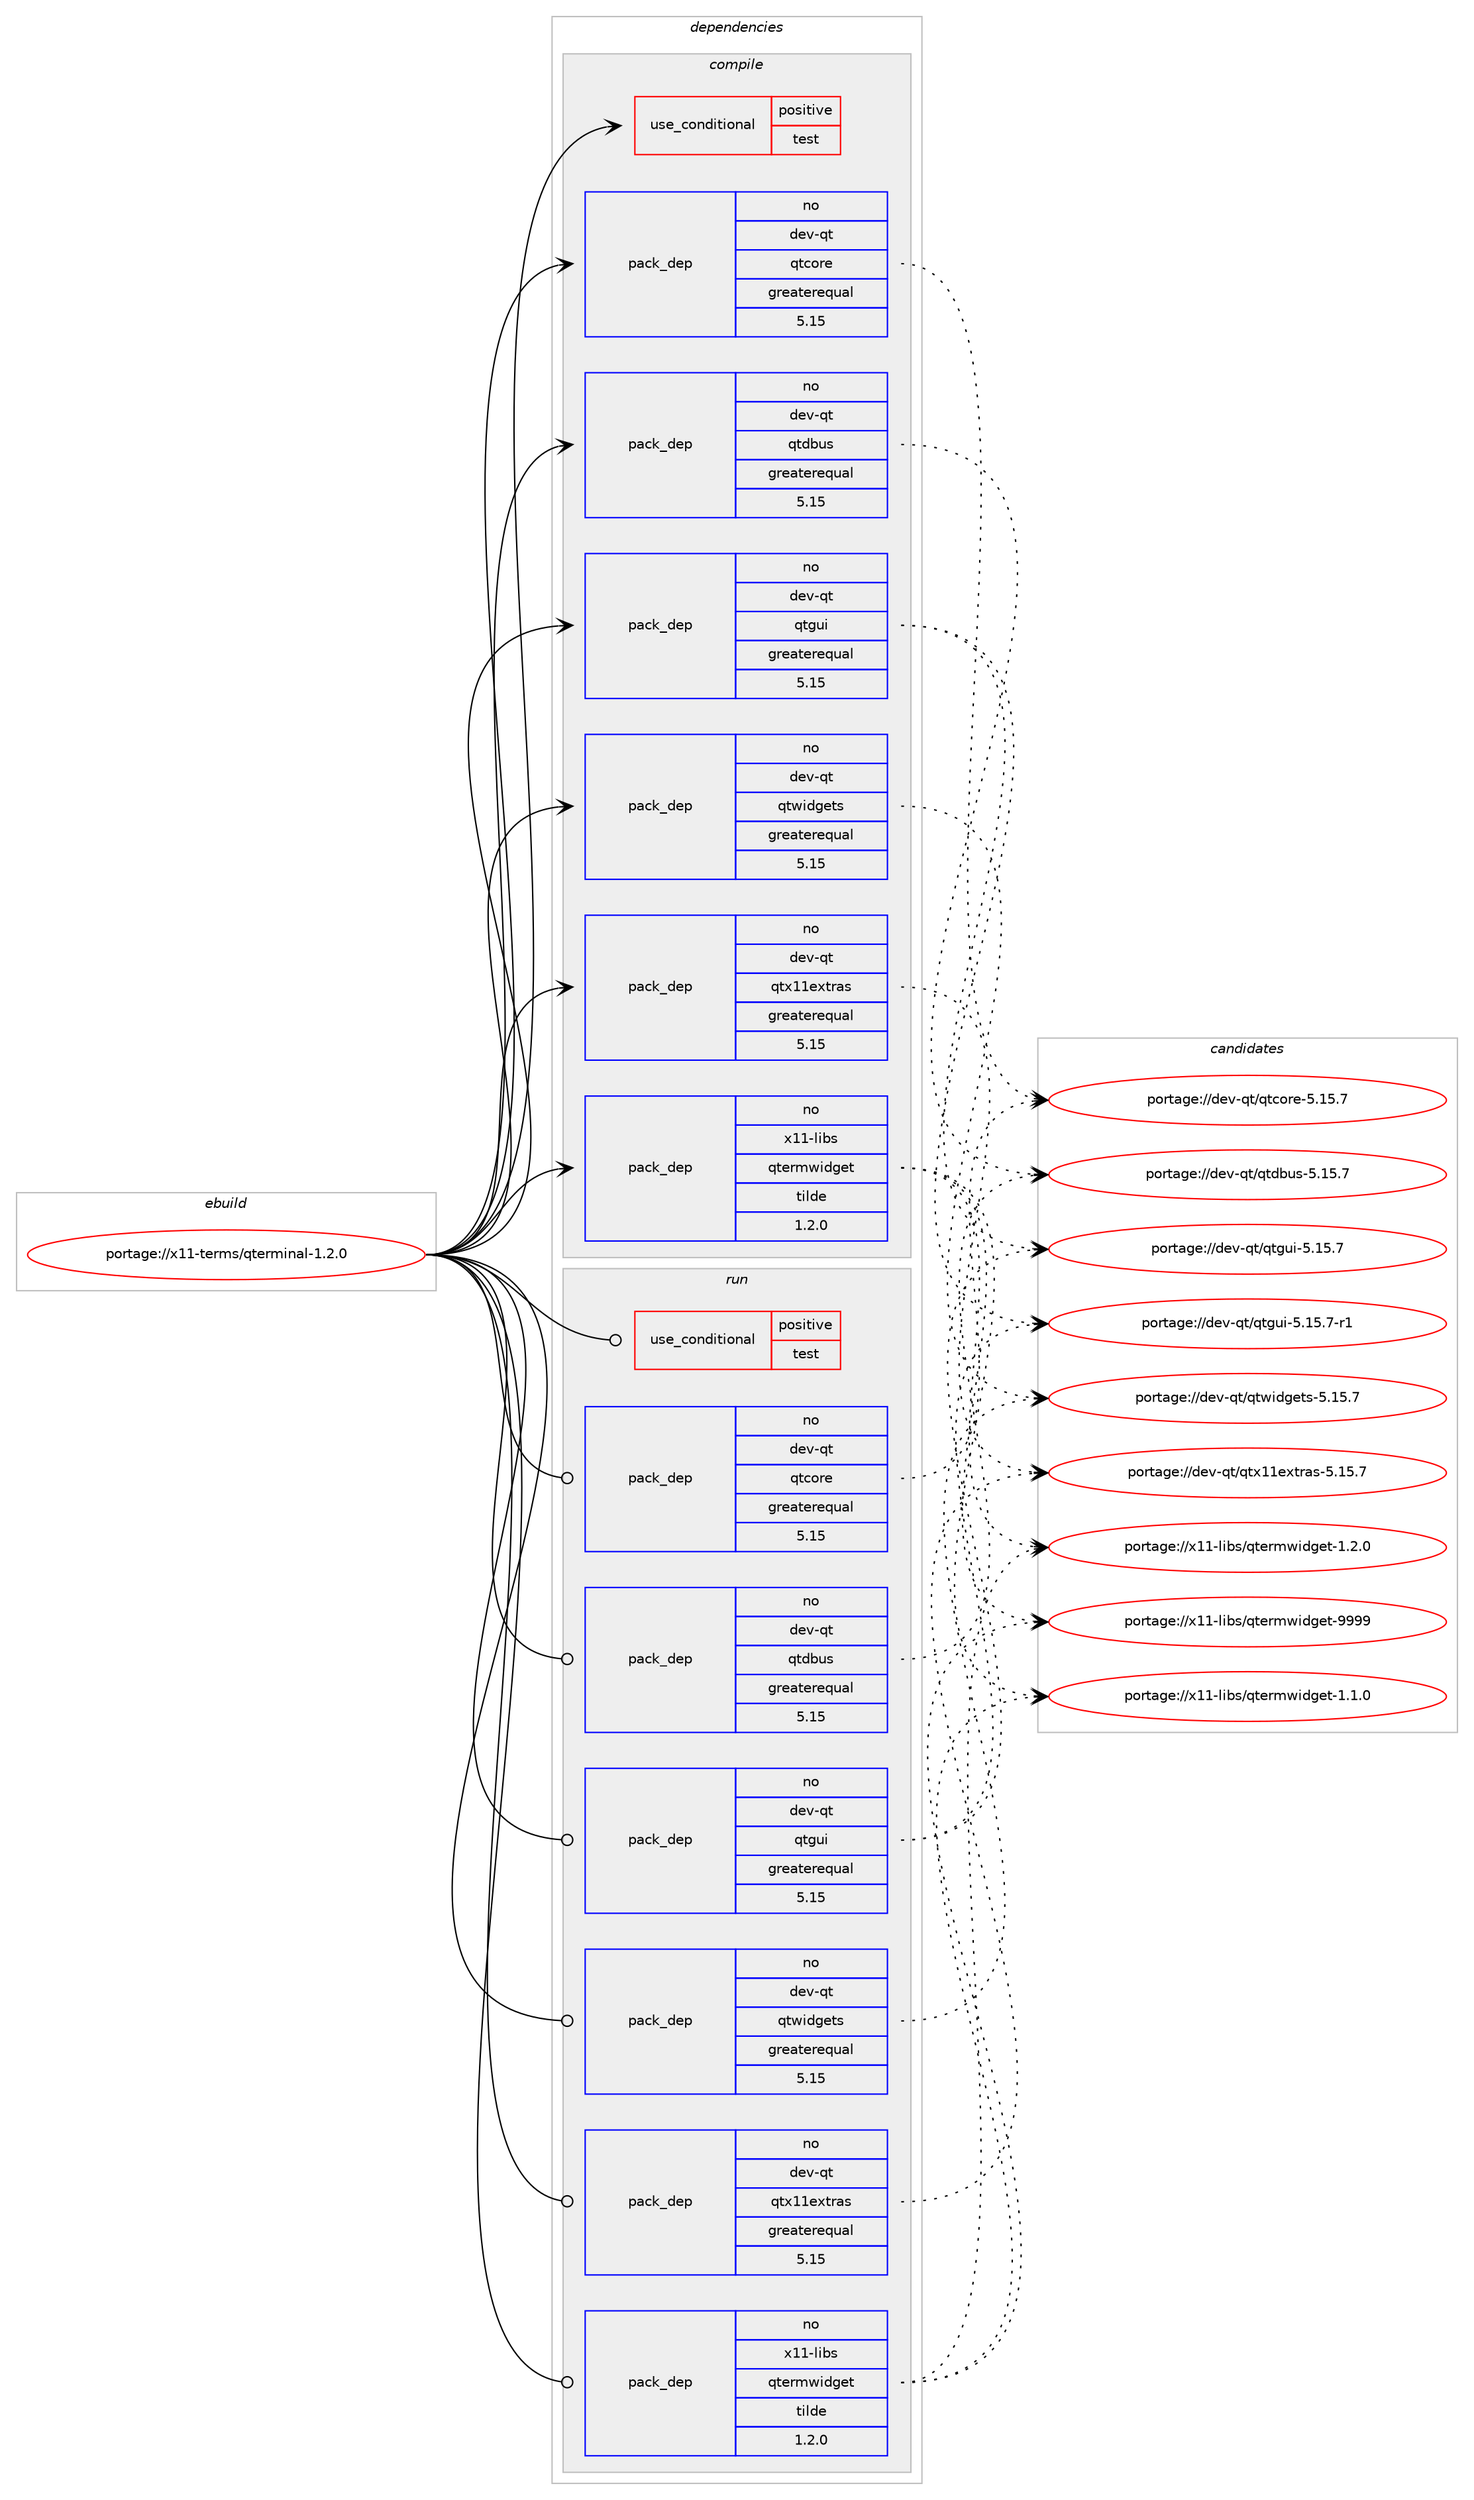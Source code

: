 digraph prolog {

# *************
# Graph options
# *************

newrank=true;
concentrate=true;
compound=true;
graph [rankdir=LR,fontname=Helvetica,fontsize=10,ranksep=1.5];#, ranksep=2.5, nodesep=0.2];
edge  [arrowhead=vee];
node  [fontname=Helvetica,fontsize=10];

# **********
# The ebuild
# **********

subgraph cluster_leftcol {
color=gray;
rank=same;
label=<<i>ebuild</i>>;
id [label="portage://x11-terms/qterminal-1.2.0", color=red, width=4, href="../x11-terms/qterminal-1.2.0.svg"];
}

# ****************
# The dependencies
# ****************

subgraph cluster_midcol {
color=gray;
label=<<i>dependencies</i>>;
subgraph cluster_compile {
fillcolor="#eeeeee";
style=filled;
label=<<i>compile</i>>;
subgraph cond278 {
dependency1809 [label=<<TABLE BORDER="0" CELLBORDER="1" CELLSPACING="0" CELLPADDING="4"><TR><TD ROWSPAN="3" CELLPADDING="10">use_conditional</TD></TR><TR><TD>positive</TD></TR><TR><TD>test</TD></TR></TABLE>>, shape=none, color=red];
# *** BEGIN UNKNOWN DEPENDENCY TYPE (TODO) ***
# dependency1809 -> package_dependency(portage://x11-terms/qterminal-1.2.0,install,no,dev-qt,qttest,none,[,,],[slot(5)],[])
# *** END UNKNOWN DEPENDENCY TYPE (TODO) ***

}
id:e -> dependency1809:w [weight=20,style="solid",arrowhead="vee"];
subgraph pack1490 {
dependency1810 [label=<<TABLE BORDER="0" CELLBORDER="1" CELLSPACING="0" CELLPADDING="4" WIDTH="220"><TR><TD ROWSPAN="6" CELLPADDING="30">pack_dep</TD></TR><TR><TD WIDTH="110">no</TD></TR><TR><TD>dev-qt</TD></TR><TR><TD>qtcore</TD></TR><TR><TD>greaterequal</TD></TR><TR><TD>5.15</TD></TR></TABLE>>, shape=none, color=blue];
}
id:e -> dependency1810:w [weight=20,style="solid",arrowhead="vee"];
subgraph pack1491 {
dependency1811 [label=<<TABLE BORDER="0" CELLBORDER="1" CELLSPACING="0" CELLPADDING="4" WIDTH="220"><TR><TD ROWSPAN="6" CELLPADDING="30">pack_dep</TD></TR><TR><TD WIDTH="110">no</TD></TR><TR><TD>dev-qt</TD></TR><TR><TD>qtdbus</TD></TR><TR><TD>greaterequal</TD></TR><TR><TD>5.15</TD></TR></TABLE>>, shape=none, color=blue];
}
id:e -> dependency1811:w [weight=20,style="solid",arrowhead="vee"];
subgraph pack1492 {
dependency1812 [label=<<TABLE BORDER="0" CELLBORDER="1" CELLSPACING="0" CELLPADDING="4" WIDTH="220"><TR><TD ROWSPAN="6" CELLPADDING="30">pack_dep</TD></TR><TR><TD WIDTH="110">no</TD></TR><TR><TD>dev-qt</TD></TR><TR><TD>qtgui</TD></TR><TR><TD>greaterequal</TD></TR><TR><TD>5.15</TD></TR></TABLE>>, shape=none, color=blue];
}
id:e -> dependency1812:w [weight=20,style="solid",arrowhead="vee"];
subgraph pack1493 {
dependency1813 [label=<<TABLE BORDER="0" CELLBORDER="1" CELLSPACING="0" CELLPADDING="4" WIDTH="220"><TR><TD ROWSPAN="6" CELLPADDING="30">pack_dep</TD></TR><TR><TD WIDTH="110">no</TD></TR><TR><TD>dev-qt</TD></TR><TR><TD>qtwidgets</TD></TR><TR><TD>greaterequal</TD></TR><TR><TD>5.15</TD></TR></TABLE>>, shape=none, color=blue];
}
id:e -> dependency1813:w [weight=20,style="solid",arrowhead="vee"];
subgraph pack1494 {
dependency1814 [label=<<TABLE BORDER="0" CELLBORDER="1" CELLSPACING="0" CELLPADDING="4" WIDTH="220"><TR><TD ROWSPAN="6" CELLPADDING="30">pack_dep</TD></TR><TR><TD WIDTH="110">no</TD></TR><TR><TD>dev-qt</TD></TR><TR><TD>qtx11extras</TD></TR><TR><TD>greaterequal</TD></TR><TR><TD>5.15</TD></TR></TABLE>>, shape=none, color=blue];
}
id:e -> dependency1814:w [weight=20,style="solid",arrowhead="vee"];
# *** BEGIN UNKNOWN DEPENDENCY TYPE (TODO) ***
# id -> package_dependency(portage://x11-terms/qterminal-1.2.0,install,no,x11-libs,libX11,none,[,,],[],[])
# *** END UNKNOWN DEPENDENCY TYPE (TODO) ***

subgraph pack1495 {
dependency1815 [label=<<TABLE BORDER="0" CELLBORDER="1" CELLSPACING="0" CELLPADDING="4" WIDTH="220"><TR><TD ROWSPAN="6" CELLPADDING="30">pack_dep</TD></TR><TR><TD WIDTH="110">no</TD></TR><TR><TD>x11-libs</TD></TR><TR><TD>qtermwidget</TD></TR><TR><TD>tilde</TD></TR><TR><TD>1.2.0</TD></TR></TABLE>>, shape=none, color=blue];
}
id:e -> dependency1815:w [weight=20,style="solid",arrowhead="vee"];
}
subgraph cluster_compileandrun {
fillcolor="#eeeeee";
style=filled;
label=<<i>compile and run</i>>;
}
subgraph cluster_run {
fillcolor="#eeeeee";
style=filled;
label=<<i>run</i>>;
subgraph cond279 {
dependency1816 [label=<<TABLE BORDER="0" CELLBORDER="1" CELLSPACING="0" CELLPADDING="4"><TR><TD ROWSPAN="3" CELLPADDING="10">use_conditional</TD></TR><TR><TD>positive</TD></TR><TR><TD>test</TD></TR></TABLE>>, shape=none, color=red];
# *** BEGIN UNKNOWN DEPENDENCY TYPE (TODO) ***
# dependency1816 -> package_dependency(portage://x11-terms/qterminal-1.2.0,run,no,dev-qt,qttest,none,[,,],[slot(5)],[])
# *** END UNKNOWN DEPENDENCY TYPE (TODO) ***

}
id:e -> dependency1816:w [weight=20,style="solid",arrowhead="odot"];
subgraph pack1496 {
dependency1817 [label=<<TABLE BORDER="0" CELLBORDER="1" CELLSPACING="0" CELLPADDING="4" WIDTH="220"><TR><TD ROWSPAN="6" CELLPADDING="30">pack_dep</TD></TR><TR><TD WIDTH="110">no</TD></TR><TR><TD>dev-qt</TD></TR><TR><TD>qtcore</TD></TR><TR><TD>greaterequal</TD></TR><TR><TD>5.15</TD></TR></TABLE>>, shape=none, color=blue];
}
id:e -> dependency1817:w [weight=20,style="solid",arrowhead="odot"];
subgraph pack1497 {
dependency1818 [label=<<TABLE BORDER="0" CELLBORDER="1" CELLSPACING="0" CELLPADDING="4" WIDTH="220"><TR><TD ROWSPAN="6" CELLPADDING="30">pack_dep</TD></TR><TR><TD WIDTH="110">no</TD></TR><TR><TD>dev-qt</TD></TR><TR><TD>qtdbus</TD></TR><TR><TD>greaterequal</TD></TR><TR><TD>5.15</TD></TR></TABLE>>, shape=none, color=blue];
}
id:e -> dependency1818:w [weight=20,style="solid",arrowhead="odot"];
subgraph pack1498 {
dependency1819 [label=<<TABLE BORDER="0" CELLBORDER="1" CELLSPACING="0" CELLPADDING="4" WIDTH="220"><TR><TD ROWSPAN="6" CELLPADDING="30">pack_dep</TD></TR><TR><TD WIDTH="110">no</TD></TR><TR><TD>dev-qt</TD></TR><TR><TD>qtgui</TD></TR><TR><TD>greaterequal</TD></TR><TR><TD>5.15</TD></TR></TABLE>>, shape=none, color=blue];
}
id:e -> dependency1819:w [weight=20,style="solid",arrowhead="odot"];
subgraph pack1499 {
dependency1820 [label=<<TABLE BORDER="0" CELLBORDER="1" CELLSPACING="0" CELLPADDING="4" WIDTH="220"><TR><TD ROWSPAN="6" CELLPADDING="30">pack_dep</TD></TR><TR><TD WIDTH="110">no</TD></TR><TR><TD>dev-qt</TD></TR><TR><TD>qtwidgets</TD></TR><TR><TD>greaterequal</TD></TR><TR><TD>5.15</TD></TR></TABLE>>, shape=none, color=blue];
}
id:e -> dependency1820:w [weight=20,style="solid",arrowhead="odot"];
subgraph pack1500 {
dependency1821 [label=<<TABLE BORDER="0" CELLBORDER="1" CELLSPACING="0" CELLPADDING="4" WIDTH="220"><TR><TD ROWSPAN="6" CELLPADDING="30">pack_dep</TD></TR><TR><TD WIDTH="110">no</TD></TR><TR><TD>dev-qt</TD></TR><TR><TD>qtx11extras</TD></TR><TR><TD>greaterequal</TD></TR><TR><TD>5.15</TD></TR></TABLE>>, shape=none, color=blue];
}
id:e -> dependency1821:w [weight=20,style="solid",arrowhead="odot"];
# *** BEGIN UNKNOWN DEPENDENCY TYPE (TODO) ***
# id -> package_dependency(portage://x11-terms/qterminal-1.2.0,run,no,x11-libs,libX11,none,[,,],[],[])
# *** END UNKNOWN DEPENDENCY TYPE (TODO) ***

subgraph pack1501 {
dependency1822 [label=<<TABLE BORDER="0" CELLBORDER="1" CELLSPACING="0" CELLPADDING="4" WIDTH="220"><TR><TD ROWSPAN="6" CELLPADDING="30">pack_dep</TD></TR><TR><TD WIDTH="110">no</TD></TR><TR><TD>x11-libs</TD></TR><TR><TD>qtermwidget</TD></TR><TR><TD>tilde</TD></TR><TR><TD>1.2.0</TD></TR></TABLE>>, shape=none, color=blue];
}
id:e -> dependency1822:w [weight=20,style="solid",arrowhead="odot"];
}
}

# **************
# The candidates
# **************

subgraph cluster_choices {
rank=same;
color=gray;
label=<<i>candidates</i>>;

subgraph choice1490 {
color=black;
nodesep=1;
choice10010111845113116471131169911111410145534649534655 [label="portage://dev-qt/qtcore-5.15.7", color=red, width=4,href="../dev-qt/qtcore-5.15.7.svg"];
dependency1810:e -> choice10010111845113116471131169911111410145534649534655:w [style=dotted,weight="100"];
}
subgraph choice1491 {
color=black;
nodesep=1;
choice10010111845113116471131161009811711545534649534655 [label="portage://dev-qt/qtdbus-5.15.7", color=red, width=4,href="../dev-qt/qtdbus-5.15.7.svg"];
dependency1811:e -> choice10010111845113116471131161009811711545534649534655:w [style=dotted,weight="100"];
}
subgraph choice1492 {
color=black;
nodesep=1;
choice100101118451131164711311610311710545534649534655 [label="portage://dev-qt/qtgui-5.15.7", color=red, width=4,href="../dev-qt/qtgui-5.15.7.svg"];
choice1001011184511311647113116103117105455346495346554511449 [label="portage://dev-qt/qtgui-5.15.7-r1", color=red, width=4,href="../dev-qt/qtgui-5.15.7-r1.svg"];
dependency1812:e -> choice100101118451131164711311610311710545534649534655:w [style=dotted,weight="100"];
dependency1812:e -> choice1001011184511311647113116103117105455346495346554511449:w [style=dotted,weight="100"];
}
subgraph choice1493 {
color=black;
nodesep=1;
choice100101118451131164711311611910510010310111611545534649534655 [label="portage://dev-qt/qtwidgets-5.15.7", color=red, width=4,href="../dev-qt/qtwidgets-5.15.7.svg"];
dependency1813:e -> choice100101118451131164711311611910510010310111611545534649534655:w [style=dotted,weight="100"];
}
subgraph choice1494 {
color=black;
nodesep=1;
choice100101118451131164711311612049491011201161149711545534649534655 [label="portage://dev-qt/qtx11extras-5.15.7", color=red, width=4,href="../dev-qt/qtx11extras-5.15.7.svg"];
dependency1814:e -> choice100101118451131164711311612049491011201161149711545534649534655:w [style=dotted,weight="100"];
}
subgraph choice1495 {
color=black;
nodesep=1;
choice1204949451081059811547113116101114109119105100103101116454946494648 [label="portage://x11-libs/qtermwidget-1.1.0", color=red, width=4,href="../x11-libs/qtermwidget-1.1.0.svg"];
choice1204949451081059811547113116101114109119105100103101116454946504648 [label="portage://x11-libs/qtermwidget-1.2.0", color=red, width=4,href="../x11-libs/qtermwidget-1.2.0.svg"];
choice12049494510810598115471131161011141091191051001031011164557575757 [label="portage://x11-libs/qtermwidget-9999", color=red, width=4,href="../x11-libs/qtermwidget-9999.svg"];
dependency1815:e -> choice1204949451081059811547113116101114109119105100103101116454946494648:w [style=dotted,weight="100"];
dependency1815:e -> choice1204949451081059811547113116101114109119105100103101116454946504648:w [style=dotted,weight="100"];
dependency1815:e -> choice12049494510810598115471131161011141091191051001031011164557575757:w [style=dotted,weight="100"];
}
subgraph choice1496 {
color=black;
nodesep=1;
choice10010111845113116471131169911111410145534649534655 [label="portage://dev-qt/qtcore-5.15.7", color=red, width=4,href="../dev-qt/qtcore-5.15.7.svg"];
dependency1817:e -> choice10010111845113116471131169911111410145534649534655:w [style=dotted,weight="100"];
}
subgraph choice1497 {
color=black;
nodesep=1;
choice10010111845113116471131161009811711545534649534655 [label="portage://dev-qt/qtdbus-5.15.7", color=red, width=4,href="../dev-qt/qtdbus-5.15.7.svg"];
dependency1818:e -> choice10010111845113116471131161009811711545534649534655:w [style=dotted,weight="100"];
}
subgraph choice1498 {
color=black;
nodesep=1;
choice100101118451131164711311610311710545534649534655 [label="portage://dev-qt/qtgui-5.15.7", color=red, width=4,href="../dev-qt/qtgui-5.15.7.svg"];
choice1001011184511311647113116103117105455346495346554511449 [label="portage://dev-qt/qtgui-5.15.7-r1", color=red, width=4,href="../dev-qt/qtgui-5.15.7-r1.svg"];
dependency1819:e -> choice100101118451131164711311610311710545534649534655:w [style=dotted,weight="100"];
dependency1819:e -> choice1001011184511311647113116103117105455346495346554511449:w [style=dotted,weight="100"];
}
subgraph choice1499 {
color=black;
nodesep=1;
choice100101118451131164711311611910510010310111611545534649534655 [label="portage://dev-qt/qtwidgets-5.15.7", color=red, width=4,href="../dev-qt/qtwidgets-5.15.7.svg"];
dependency1820:e -> choice100101118451131164711311611910510010310111611545534649534655:w [style=dotted,weight="100"];
}
subgraph choice1500 {
color=black;
nodesep=1;
choice100101118451131164711311612049491011201161149711545534649534655 [label="portage://dev-qt/qtx11extras-5.15.7", color=red, width=4,href="../dev-qt/qtx11extras-5.15.7.svg"];
dependency1821:e -> choice100101118451131164711311612049491011201161149711545534649534655:w [style=dotted,weight="100"];
}
subgraph choice1501 {
color=black;
nodesep=1;
choice1204949451081059811547113116101114109119105100103101116454946494648 [label="portage://x11-libs/qtermwidget-1.1.0", color=red, width=4,href="../x11-libs/qtermwidget-1.1.0.svg"];
choice1204949451081059811547113116101114109119105100103101116454946504648 [label="portage://x11-libs/qtermwidget-1.2.0", color=red, width=4,href="../x11-libs/qtermwidget-1.2.0.svg"];
choice12049494510810598115471131161011141091191051001031011164557575757 [label="portage://x11-libs/qtermwidget-9999", color=red, width=4,href="../x11-libs/qtermwidget-9999.svg"];
dependency1822:e -> choice1204949451081059811547113116101114109119105100103101116454946494648:w [style=dotted,weight="100"];
dependency1822:e -> choice1204949451081059811547113116101114109119105100103101116454946504648:w [style=dotted,weight="100"];
dependency1822:e -> choice12049494510810598115471131161011141091191051001031011164557575757:w [style=dotted,weight="100"];
}
}

}
